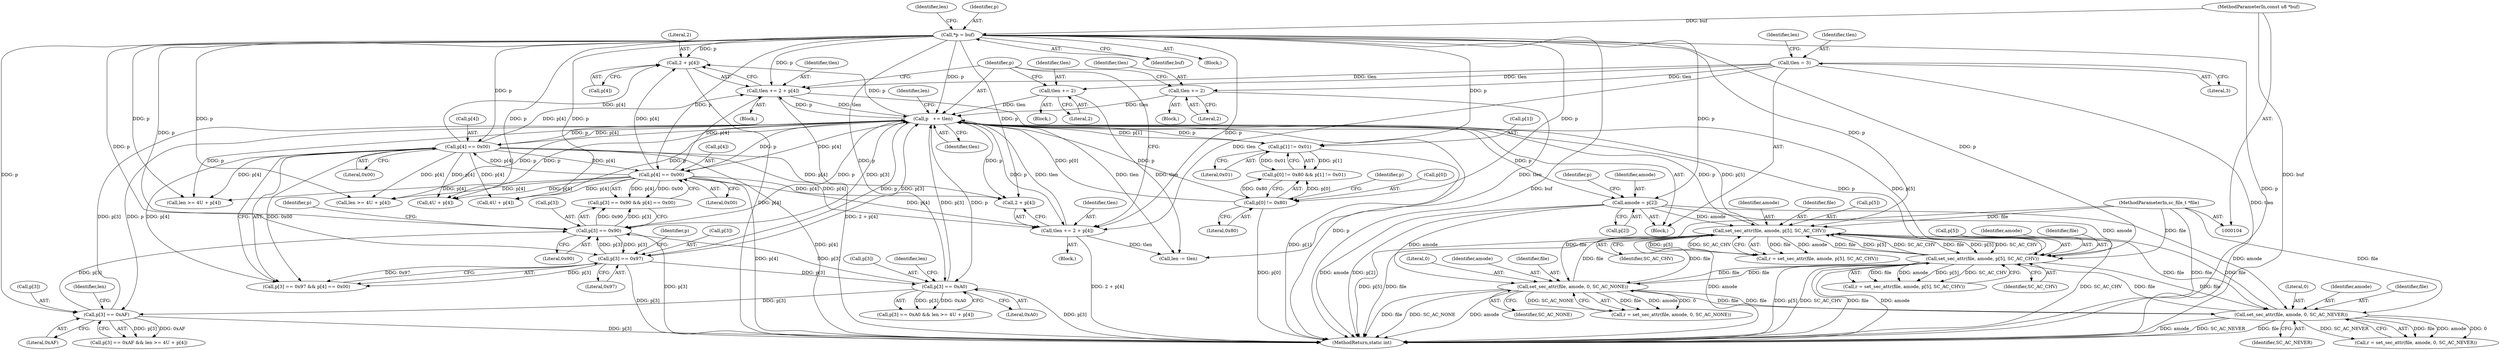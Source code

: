 digraph "1_OpenSC_8fe377e93b4b56060e5bbfb6f3142ceaeca744fa_0@array" {
"1000249" [label="(Call,2 + p[4])"];
"1000111" [label="(Call,*p = buf)"];
"1000107" [label="(MethodParameterIn,const u8 *buf)"];
"1000192" [label="(Call,p[4] == 0x00)"];
"1000161" [label="(Call,p[4] == 0x00)"];
"1000303" [label="(Call,p   += tlen)"];
"1000286" [label="(Call,tlen += 2 + p[4])"];
"1000121" [label="(Call,tlen = 3)"];
"1000212" [label="(Call,tlen += 2)"];
"1000181" [label="(Call,tlen += 2)"];
"1000247" [label="(Call,tlen += 2 + p[4])"];
"1000187" [label="(Call,p[3] == 0x97)"];
"1000156" [label="(Call,p[3] == 0x90)"];
"1000218" [label="(Call,p[3] == 0xA0)"];
"1000257" [label="(Call,p[3] == 0xAF)"];
"1000234" [label="(Call,set_sec_attr(file, amode, p[5], SC_AC_CHV))"];
"1000273" [label="(Call,set_sec_attr(file, amode, p[5], SC_AC_CHV))"];
"1000170" [label="(Call,set_sec_attr(file, amode, 0, SC_AC_NONE))"];
"1000201" [label="(Call,set_sec_attr(file, amode, 0, SC_AC_NEVER))"];
"1000106" [label="(MethodParameterIn,sc_file_t *file)"];
"1000149" [label="(Call,amode = p[2])"];
"1000135" [label="(Call,p[1] != 0x01)"];
"1000130" [label="(Call,p[0] != 0x80)"];
"1000204" [label="(Literal,0)"];
"1000225" [label="(Call,4U + p[4])"];
"1000276" [label="(Call,p[5])"];
"1000172" [label="(Identifier,amode)"];
"1000113" [label="(Identifier,buf)"];
"1000234" [label="(Call,set_sec_attr(file, amode, p[5], SC_AC_CHV))"];
"1000130" [label="(Call,p[0] != 0x80)"];
"1000251" [label="(Call,p[4])"];
"1000196" [label="(Literal,0x00)"];
"1000162" [label="(Call,p[4])"];
"1000248" [label="(Identifier,tlen)"];
"1000116" [label="(Identifier,len)"];
"1000122" [label="(Identifier,tlen)"];
"1000194" [label="(Identifier,p)"];
"1000219" [label="(Call,p[3])"];
"1000271" [label="(Call,r = set_sec_attr(file, amode, p[5], SC_AC_CHV))"];
"1000131" [label="(Call,p[0])"];
"1000137" [label="(Identifier,p)"];
"1000263" [label="(Identifier,len)"];
"1000150" [label="(Identifier,amode)"];
"1000212" [label="(Call,tlen += 2)"];
"1000188" [label="(Call,p[3])"];
"1000181" [label="(Call,tlen += 2)"];
"1000311" [label="(MethodReturn,static int)"];
"1000262" [label="(Call,len >= 4U + p[4])"];
"1000256" [label="(Call,p[3] == 0xAF && len >= 4U + p[4])"];
"1000275" [label="(Identifier,amode)"];
"1000224" [label="(Identifier,len)"];
"1000182" [label="(Identifier,tlen)"];
"1000165" [label="(Literal,0x00)"];
"1000240" [label="(Identifier,SC_AC_CHV)"];
"1000222" [label="(Literal,0xA0)"];
"1000247" [label="(Call,tlen += 2 + p[4])"];
"1000279" [label="(Identifier,SC_AC_CHV)"];
"1000121" [label="(Call,tlen = 3)"];
"1000193" [label="(Call,p[4])"];
"1000151" [label="(Call,p[2])"];
"1000107" [label="(MethodParameterIn,const u8 *buf)"];
"1000106" [label="(MethodParameterIn,sc_file_t *file)"];
"1000168" [label="(Call,r = set_sec_attr(file, amode, 0, SC_AC_NONE))"];
"1000161" [label="(Call,p[4] == 0x00)"];
"1000304" [label="(Identifier,p)"];
"1000286" [label="(Call,tlen += 2 + p[4])"];
"1000156" [label="(Call,p[3] == 0x90)"];
"1000111" [label="(Call,*p = buf)"];
"1000269" [label="(Block,)"];
"1000273" [label="(Call,set_sec_attr(file, amode, p[5], SC_AC_CHV))"];
"1000149" [label="(Call,amode = p[2])"];
"1000139" [label="(Literal,0x01)"];
"1000163" [label="(Identifier,p)"];
"1000155" [label="(Call,p[3] == 0x90 && p[4] == 0x00)"];
"1000250" [label="(Literal,2)"];
"1000203" [label="(Identifier,amode)"];
"1000191" [label="(Literal,0x97)"];
"1000192" [label="(Call,p[4] == 0x00)"];
"1000236" [label="(Identifier,amode)"];
"1000230" [label="(Block,)"];
"1000187" [label="(Call,p[3] == 0x97)"];
"1000158" [label="(Identifier,p)"];
"1000305" [label="(Identifier,tlen)"];
"1000232" [label="(Call,r = set_sec_attr(file, amode, p[5], SC_AC_CHV))"];
"1000112" [label="(Identifier,p)"];
"1000218" [label="(Call,p[3] == 0xA0)"];
"1000274" [label="(Identifier,file)"];
"1000171" [label="(Identifier,file)"];
"1000235" [label="(Identifier,file)"];
"1000129" [label="(Call,p[0] != 0x80 && p[1] != 0x01)"];
"1000135" [label="(Call,p[1] != 0x01)"];
"1000118" [label="(Block,)"];
"1000261" [label="(Literal,0xAF)"];
"1000214" [label="(Literal,2)"];
"1000136" [label="(Call,p[1])"];
"1000307" [label="(Identifier,len)"];
"1000197" [label="(Block,)"];
"1000249" [label="(Call,2 + p[4])"];
"1000264" [label="(Call,4U + p[4])"];
"1000166" [label="(Block,)"];
"1000186" [label="(Call,p[3] == 0x97 && p[4] == 0x00)"];
"1000170" [label="(Call,set_sec_attr(file, amode, 0, SC_AC_NONE))"];
"1000258" [label="(Call,p[3])"];
"1000306" [label="(Call,len -= tlen)"];
"1000160" [label="(Literal,0x90)"];
"1000223" [label="(Call,len >= 4U + p[4])"];
"1000157" [label="(Call,p[3])"];
"1000183" [label="(Literal,2)"];
"1000201" [label="(Call,set_sec_attr(file, amode, 0, SC_AC_NEVER))"];
"1000303" [label="(Call,p   += tlen)"];
"1000202" [label="(Identifier,file)"];
"1000199" [label="(Call,r = set_sec_attr(file, amode, 0, SC_AC_NEVER))"];
"1000205" [label="(Identifier,SC_AC_NEVER)"];
"1000174" [label="(Identifier,SC_AC_NONE)"];
"1000237" [label="(Call,p[5])"];
"1000127" [label="(Identifier,len)"];
"1000109" [label="(Block,)"];
"1000213" [label="(Identifier,tlen)"];
"1000217" [label="(Call,p[3] == 0xA0 && len >= 4U + p[4])"];
"1000123" [label="(Literal,3)"];
"1000257" [label="(Call,p[3] == 0xAF)"];
"1000287" [label="(Identifier,tlen)"];
"1000173" [label="(Literal,0)"];
"1000288" [label="(Call,2 + p[4])"];
"1000134" [label="(Literal,0x80)"];
"1000249" -> "1000247"  [label="AST: "];
"1000249" -> "1000251"  [label="CFG: "];
"1000250" -> "1000249"  [label="AST: "];
"1000251" -> "1000249"  [label="AST: "];
"1000247" -> "1000249"  [label="CFG: "];
"1000249" -> "1000311"  [label="DDG: p[4]"];
"1000111" -> "1000249"  [label="DDG: p"];
"1000192" -> "1000249"  [label="DDG: p[4]"];
"1000161" -> "1000249"  [label="DDG: p[4]"];
"1000303" -> "1000249"  [label="DDG: p"];
"1000111" -> "1000109"  [label="AST: "];
"1000111" -> "1000113"  [label="CFG: "];
"1000112" -> "1000111"  [label="AST: "];
"1000113" -> "1000111"  [label="AST: "];
"1000116" -> "1000111"  [label="CFG: "];
"1000111" -> "1000311"  [label="DDG: p"];
"1000111" -> "1000311"  [label="DDG: buf"];
"1000107" -> "1000111"  [label="DDG: buf"];
"1000111" -> "1000130"  [label="DDG: p"];
"1000111" -> "1000135"  [label="DDG: p"];
"1000111" -> "1000149"  [label="DDG: p"];
"1000111" -> "1000156"  [label="DDG: p"];
"1000111" -> "1000161"  [label="DDG: p"];
"1000111" -> "1000187"  [label="DDG: p"];
"1000111" -> "1000192"  [label="DDG: p"];
"1000111" -> "1000218"  [label="DDG: p"];
"1000111" -> "1000223"  [label="DDG: p"];
"1000111" -> "1000225"  [label="DDG: p"];
"1000111" -> "1000234"  [label="DDG: p"];
"1000111" -> "1000247"  [label="DDG: p"];
"1000111" -> "1000257"  [label="DDG: p"];
"1000111" -> "1000262"  [label="DDG: p"];
"1000111" -> "1000264"  [label="DDG: p"];
"1000111" -> "1000273"  [label="DDG: p"];
"1000111" -> "1000286"  [label="DDG: p"];
"1000111" -> "1000288"  [label="DDG: p"];
"1000111" -> "1000303"  [label="DDG: p"];
"1000107" -> "1000104"  [label="AST: "];
"1000107" -> "1000311"  [label="DDG: buf"];
"1000192" -> "1000186"  [label="AST: "];
"1000192" -> "1000196"  [label="CFG: "];
"1000193" -> "1000192"  [label="AST: "];
"1000196" -> "1000192"  [label="AST: "];
"1000186" -> "1000192"  [label="CFG: "];
"1000192" -> "1000311"  [label="DDG: p[4]"];
"1000192" -> "1000161"  [label="DDG: p[4]"];
"1000192" -> "1000186"  [label="DDG: p[4]"];
"1000192" -> "1000186"  [label="DDG: 0x00"];
"1000161" -> "1000192"  [label="DDG: p[4]"];
"1000303" -> "1000192"  [label="DDG: p"];
"1000192" -> "1000223"  [label="DDG: p[4]"];
"1000192" -> "1000225"  [label="DDG: p[4]"];
"1000192" -> "1000247"  [label="DDG: p[4]"];
"1000192" -> "1000262"  [label="DDG: p[4]"];
"1000192" -> "1000264"  [label="DDG: p[4]"];
"1000192" -> "1000286"  [label="DDG: p[4]"];
"1000192" -> "1000288"  [label="DDG: p[4]"];
"1000192" -> "1000303"  [label="DDG: p[4]"];
"1000161" -> "1000155"  [label="AST: "];
"1000161" -> "1000165"  [label="CFG: "];
"1000162" -> "1000161"  [label="AST: "];
"1000165" -> "1000161"  [label="AST: "];
"1000155" -> "1000161"  [label="CFG: "];
"1000161" -> "1000311"  [label="DDG: p[4]"];
"1000161" -> "1000155"  [label="DDG: p[4]"];
"1000161" -> "1000155"  [label="DDG: 0x00"];
"1000303" -> "1000161"  [label="DDG: p"];
"1000161" -> "1000223"  [label="DDG: p[4]"];
"1000161" -> "1000225"  [label="DDG: p[4]"];
"1000161" -> "1000247"  [label="DDG: p[4]"];
"1000161" -> "1000262"  [label="DDG: p[4]"];
"1000161" -> "1000264"  [label="DDG: p[4]"];
"1000161" -> "1000286"  [label="DDG: p[4]"];
"1000161" -> "1000288"  [label="DDG: p[4]"];
"1000161" -> "1000303"  [label="DDG: p[4]"];
"1000303" -> "1000118"  [label="AST: "];
"1000303" -> "1000305"  [label="CFG: "];
"1000304" -> "1000303"  [label="AST: "];
"1000305" -> "1000303"  [label="AST: "];
"1000307" -> "1000303"  [label="CFG: "];
"1000303" -> "1000311"  [label="DDG: p"];
"1000303" -> "1000130"  [label="DDG: p"];
"1000303" -> "1000135"  [label="DDG: p"];
"1000303" -> "1000149"  [label="DDG: p"];
"1000303" -> "1000156"  [label="DDG: p"];
"1000303" -> "1000187"  [label="DDG: p"];
"1000303" -> "1000218"  [label="DDG: p"];
"1000303" -> "1000223"  [label="DDG: p"];
"1000303" -> "1000225"  [label="DDG: p"];
"1000303" -> "1000234"  [label="DDG: p"];
"1000303" -> "1000247"  [label="DDG: p"];
"1000303" -> "1000257"  [label="DDG: p"];
"1000303" -> "1000262"  [label="DDG: p"];
"1000303" -> "1000264"  [label="DDG: p"];
"1000303" -> "1000273"  [label="DDG: p"];
"1000303" -> "1000286"  [label="DDG: p"];
"1000303" -> "1000288"  [label="DDG: p"];
"1000286" -> "1000303"  [label="DDG: tlen"];
"1000212" -> "1000303"  [label="DDG: tlen"];
"1000181" -> "1000303"  [label="DDG: tlen"];
"1000247" -> "1000303"  [label="DDG: tlen"];
"1000187" -> "1000303"  [label="DDG: p[3]"];
"1000234" -> "1000303"  [label="DDG: p[5]"];
"1000156" -> "1000303"  [label="DDG: p[3]"];
"1000218" -> "1000303"  [label="DDG: p[3]"];
"1000257" -> "1000303"  [label="DDG: p[3]"];
"1000135" -> "1000303"  [label="DDG: p[1]"];
"1000130" -> "1000303"  [label="DDG: p[0]"];
"1000273" -> "1000303"  [label="DDG: p[5]"];
"1000286" -> "1000269"  [label="AST: "];
"1000286" -> "1000288"  [label="CFG: "];
"1000287" -> "1000286"  [label="AST: "];
"1000288" -> "1000286"  [label="AST: "];
"1000304" -> "1000286"  [label="CFG: "];
"1000286" -> "1000311"  [label="DDG: 2 + p[4]"];
"1000121" -> "1000286"  [label="DDG: tlen"];
"1000286" -> "1000306"  [label="DDG: tlen"];
"1000121" -> "1000118"  [label="AST: "];
"1000121" -> "1000123"  [label="CFG: "];
"1000122" -> "1000121"  [label="AST: "];
"1000123" -> "1000121"  [label="AST: "];
"1000127" -> "1000121"  [label="CFG: "];
"1000121" -> "1000311"  [label="DDG: tlen"];
"1000121" -> "1000181"  [label="DDG: tlen"];
"1000121" -> "1000212"  [label="DDG: tlen"];
"1000121" -> "1000247"  [label="DDG: tlen"];
"1000212" -> "1000197"  [label="AST: "];
"1000212" -> "1000214"  [label="CFG: "];
"1000213" -> "1000212"  [label="AST: "];
"1000214" -> "1000212"  [label="AST: "];
"1000304" -> "1000212"  [label="CFG: "];
"1000212" -> "1000306"  [label="DDG: tlen"];
"1000181" -> "1000166"  [label="AST: "];
"1000181" -> "1000183"  [label="CFG: "];
"1000182" -> "1000181"  [label="AST: "];
"1000183" -> "1000181"  [label="AST: "];
"1000304" -> "1000181"  [label="CFG: "];
"1000181" -> "1000306"  [label="DDG: tlen"];
"1000247" -> "1000230"  [label="AST: "];
"1000248" -> "1000247"  [label="AST: "];
"1000304" -> "1000247"  [label="CFG: "];
"1000247" -> "1000311"  [label="DDG: 2 + p[4]"];
"1000247" -> "1000306"  [label="DDG: tlen"];
"1000187" -> "1000186"  [label="AST: "];
"1000187" -> "1000191"  [label="CFG: "];
"1000188" -> "1000187"  [label="AST: "];
"1000191" -> "1000187"  [label="AST: "];
"1000194" -> "1000187"  [label="CFG: "];
"1000186" -> "1000187"  [label="CFG: "];
"1000187" -> "1000311"  [label="DDG: p[3]"];
"1000187" -> "1000156"  [label="DDG: p[3]"];
"1000187" -> "1000186"  [label="DDG: p[3]"];
"1000187" -> "1000186"  [label="DDG: 0x97"];
"1000156" -> "1000187"  [label="DDG: p[3]"];
"1000187" -> "1000218"  [label="DDG: p[3]"];
"1000156" -> "1000155"  [label="AST: "];
"1000156" -> "1000160"  [label="CFG: "];
"1000157" -> "1000156"  [label="AST: "];
"1000160" -> "1000156"  [label="AST: "];
"1000163" -> "1000156"  [label="CFG: "];
"1000155" -> "1000156"  [label="CFG: "];
"1000156" -> "1000311"  [label="DDG: p[3]"];
"1000156" -> "1000155"  [label="DDG: p[3]"];
"1000156" -> "1000155"  [label="DDG: 0x90"];
"1000218" -> "1000156"  [label="DDG: p[3]"];
"1000257" -> "1000156"  [label="DDG: p[3]"];
"1000218" -> "1000217"  [label="AST: "];
"1000218" -> "1000222"  [label="CFG: "];
"1000219" -> "1000218"  [label="AST: "];
"1000222" -> "1000218"  [label="AST: "];
"1000224" -> "1000218"  [label="CFG: "];
"1000217" -> "1000218"  [label="CFG: "];
"1000218" -> "1000311"  [label="DDG: p[3]"];
"1000218" -> "1000217"  [label="DDG: p[3]"];
"1000218" -> "1000217"  [label="DDG: 0xA0"];
"1000218" -> "1000257"  [label="DDG: p[3]"];
"1000257" -> "1000256"  [label="AST: "];
"1000257" -> "1000261"  [label="CFG: "];
"1000258" -> "1000257"  [label="AST: "];
"1000261" -> "1000257"  [label="AST: "];
"1000263" -> "1000257"  [label="CFG: "];
"1000256" -> "1000257"  [label="CFG: "];
"1000257" -> "1000311"  [label="DDG: p[3]"];
"1000257" -> "1000256"  [label="DDG: p[3]"];
"1000257" -> "1000256"  [label="DDG: 0xAF"];
"1000234" -> "1000232"  [label="AST: "];
"1000234" -> "1000240"  [label="CFG: "];
"1000235" -> "1000234"  [label="AST: "];
"1000236" -> "1000234"  [label="AST: "];
"1000237" -> "1000234"  [label="AST: "];
"1000240" -> "1000234"  [label="AST: "];
"1000232" -> "1000234"  [label="CFG: "];
"1000234" -> "1000311"  [label="DDG: p[5]"];
"1000234" -> "1000311"  [label="DDG: amode"];
"1000234" -> "1000311"  [label="DDG: file"];
"1000234" -> "1000311"  [label="DDG: SC_AC_CHV"];
"1000234" -> "1000170"  [label="DDG: file"];
"1000234" -> "1000201"  [label="DDG: file"];
"1000234" -> "1000232"  [label="DDG: file"];
"1000234" -> "1000232"  [label="DDG: amode"];
"1000234" -> "1000232"  [label="DDG: p[5]"];
"1000234" -> "1000232"  [label="DDG: SC_AC_CHV"];
"1000273" -> "1000234"  [label="DDG: file"];
"1000273" -> "1000234"  [label="DDG: p[5]"];
"1000273" -> "1000234"  [label="DDG: SC_AC_CHV"];
"1000170" -> "1000234"  [label="DDG: file"];
"1000201" -> "1000234"  [label="DDG: file"];
"1000106" -> "1000234"  [label="DDG: file"];
"1000149" -> "1000234"  [label="DDG: amode"];
"1000234" -> "1000273"  [label="DDG: file"];
"1000234" -> "1000273"  [label="DDG: p[5]"];
"1000234" -> "1000273"  [label="DDG: SC_AC_CHV"];
"1000273" -> "1000271"  [label="AST: "];
"1000273" -> "1000279"  [label="CFG: "];
"1000274" -> "1000273"  [label="AST: "];
"1000275" -> "1000273"  [label="AST: "];
"1000276" -> "1000273"  [label="AST: "];
"1000279" -> "1000273"  [label="AST: "];
"1000271" -> "1000273"  [label="CFG: "];
"1000273" -> "1000311"  [label="DDG: amode"];
"1000273" -> "1000311"  [label="DDG: file"];
"1000273" -> "1000311"  [label="DDG: p[5]"];
"1000273" -> "1000311"  [label="DDG: SC_AC_CHV"];
"1000273" -> "1000170"  [label="DDG: file"];
"1000273" -> "1000201"  [label="DDG: file"];
"1000273" -> "1000271"  [label="DDG: file"];
"1000273" -> "1000271"  [label="DDG: amode"];
"1000273" -> "1000271"  [label="DDG: p[5]"];
"1000273" -> "1000271"  [label="DDG: SC_AC_CHV"];
"1000170" -> "1000273"  [label="DDG: file"];
"1000201" -> "1000273"  [label="DDG: file"];
"1000106" -> "1000273"  [label="DDG: file"];
"1000149" -> "1000273"  [label="DDG: amode"];
"1000170" -> "1000168"  [label="AST: "];
"1000170" -> "1000174"  [label="CFG: "];
"1000171" -> "1000170"  [label="AST: "];
"1000172" -> "1000170"  [label="AST: "];
"1000173" -> "1000170"  [label="AST: "];
"1000174" -> "1000170"  [label="AST: "];
"1000168" -> "1000170"  [label="CFG: "];
"1000170" -> "1000311"  [label="DDG: amode"];
"1000170" -> "1000311"  [label="DDG: file"];
"1000170" -> "1000311"  [label="DDG: SC_AC_NONE"];
"1000170" -> "1000168"  [label="DDG: file"];
"1000170" -> "1000168"  [label="DDG: amode"];
"1000170" -> "1000168"  [label="DDG: 0"];
"1000170" -> "1000168"  [label="DDG: SC_AC_NONE"];
"1000201" -> "1000170"  [label="DDG: file"];
"1000106" -> "1000170"  [label="DDG: file"];
"1000149" -> "1000170"  [label="DDG: amode"];
"1000170" -> "1000201"  [label="DDG: file"];
"1000201" -> "1000199"  [label="AST: "];
"1000201" -> "1000205"  [label="CFG: "];
"1000202" -> "1000201"  [label="AST: "];
"1000203" -> "1000201"  [label="AST: "];
"1000204" -> "1000201"  [label="AST: "];
"1000205" -> "1000201"  [label="AST: "];
"1000199" -> "1000201"  [label="CFG: "];
"1000201" -> "1000311"  [label="DDG: amode"];
"1000201" -> "1000311"  [label="DDG: SC_AC_NEVER"];
"1000201" -> "1000311"  [label="DDG: file"];
"1000201" -> "1000199"  [label="DDG: file"];
"1000201" -> "1000199"  [label="DDG: amode"];
"1000201" -> "1000199"  [label="DDG: 0"];
"1000201" -> "1000199"  [label="DDG: SC_AC_NEVER"];
"1000106" -> "1000201"  [label="DDG: file"];
"1000149" -> "1000201"  [label="DDG: amode"];
"1000106" -> "1000104"  [label="AST: "];
"1000106" -> "1000311"  [label="DDG: file"];
"1000149" -> "1000118"  [label="AST: "];
"1000149" -> "1000151"  [label="CFG: "];
"1000150" -> "1000149"  [label="AST: "];
"1000151" -> "1000149"  [label="AST: "];
"1000158" -> "1000149"  [label="CFG: "];
"1000149" -> "1000311"  [label="DDG: p[2]"];
"1000149" -> "1000311"  [label="DDG: amode"];
"1000135" -> "1000129"  [label="AST: "];
"1000135" -> "1000139"  [label="CFG: "];
"1000136" -> "1000135"  [label="AST: "];
"1000139" -> "1000135"  [label="AST: "];
"1000129" -> "1000135"  [label="CFG: "];
"1000135" -> "1000311"  [label="DDG: p[1]"];
"1000135" -> "1000129"  [label="DDG: p[1]"];
"1000135" -> "1000129"  [label="DDG: 0x01"];
"1000130" -> "1000129"  [label="AST: "];
"1000130" -> "1000134"  [label="CFG: "];
"1000131" -> "1000130"  [label="AST: "];
"1000134" -> "1000130"  [label="AST: "];
"1000137" -> "1000130"  [label="CFG: "];
"1000129" -> "1000130"  [label="CFG: "];
"1000130" -> "1000311"  [label="DDG: p[0]"];
"1000130" -> "1000129"  [label="DDG: p[0]"];
"1000130" -> "1000129"  [label="DDG: 0x80"];
}
